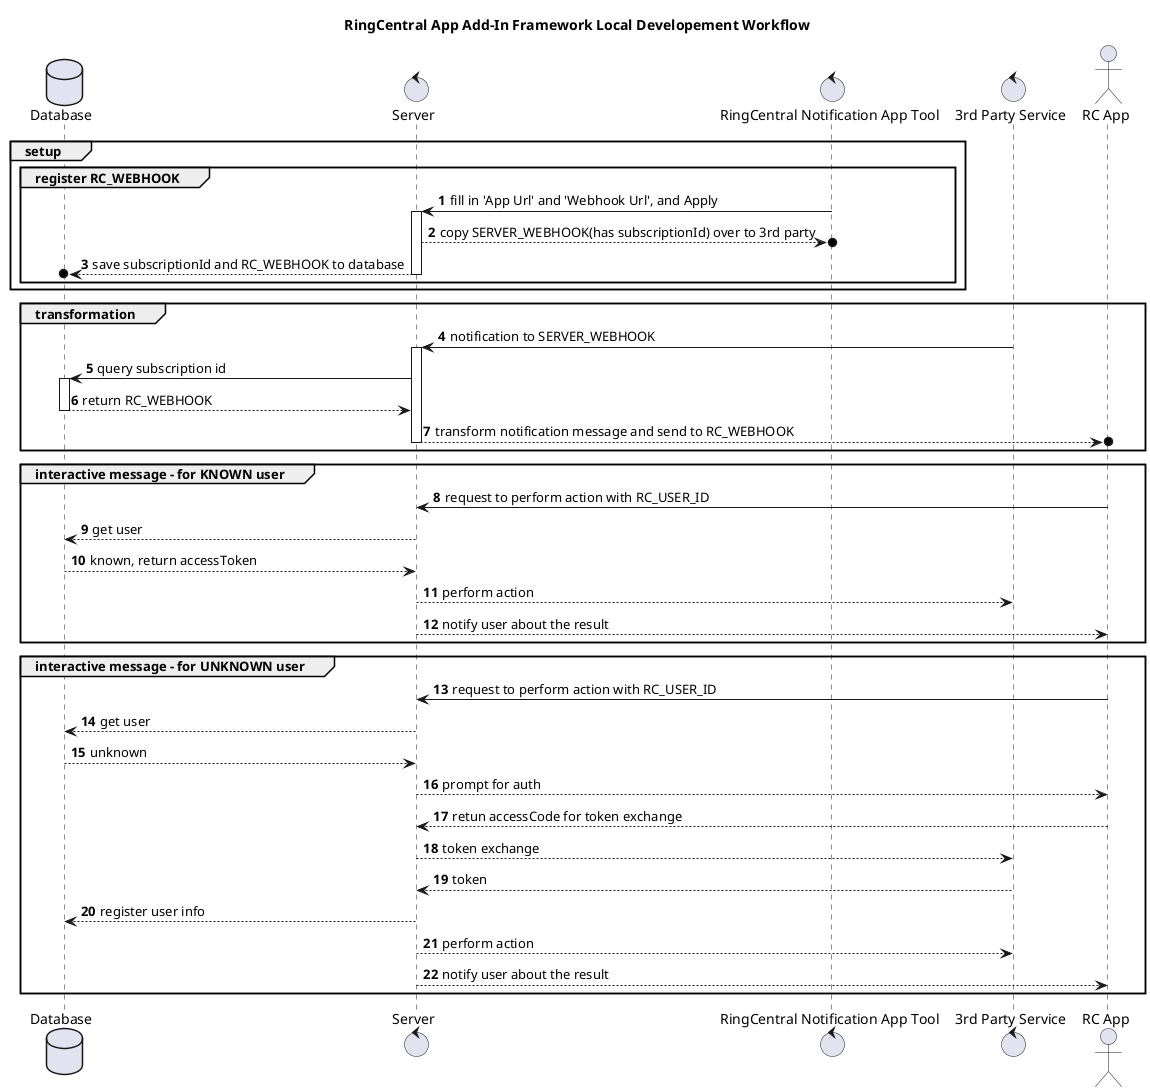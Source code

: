 @startuml

title RingCentral App Add-In Framework Local Developement Workflow

autonumber

Database "Database" as DB
control "Server" as SERVER
control "RingCentral Notification App Tool" as G
control "3rd Party Service" as T
actor "RC App" as RC

group setup

    group register RC_WEBHOOK
    G -> SERVER: fill in 'App Url' and 'Webhook Url', and Apply
    activate SERVER
    SERVER -->o G: copy SERVER_WEBHOOK(has subscriptionId) over to 3rd party
    SERVER -->o DB: save subscriptionId and RC_WEBHOOK to database
    deactivate SERVER
    end
end

group transformation
    T -> SERVER: notification to SERVER_WEBHOOK
    activate SERVER
    SERVER -> DB: query subscription id
    activate DB
    DB --> SERVER: return RC_WEBHOOK
    deactivate DB
    SERVER -->o RC: transform notification message and send to RC_WEBHOOK
    deactivate SERVER
end

group interactive message - for KNOWN user
    RC -> SERVER: request to perform action with RC_USER_ID
    SERVER --> DB: get user
    DB --> SERVER: known, return accessToken
    SERVER --> T: perform action
    SERVER --> RC: notify user about the result
end

group interactive message - for UNKNOWN user
    RC -> SERVER: request to perform action with RC_USER_ID
    SERVER --> DB: get user
    DB --> SERVER: unknown
    SERVER --> RC: prompt for auth
    RC --> SERVER: retun accessCode for token exchange
    SERVER --> T: token exchange
    T --> SERVER: token
    SERVER --> DB: register user info
    SERVER --> T: perform action
    SERVER --> RC: notify user about the result
end

@enduml